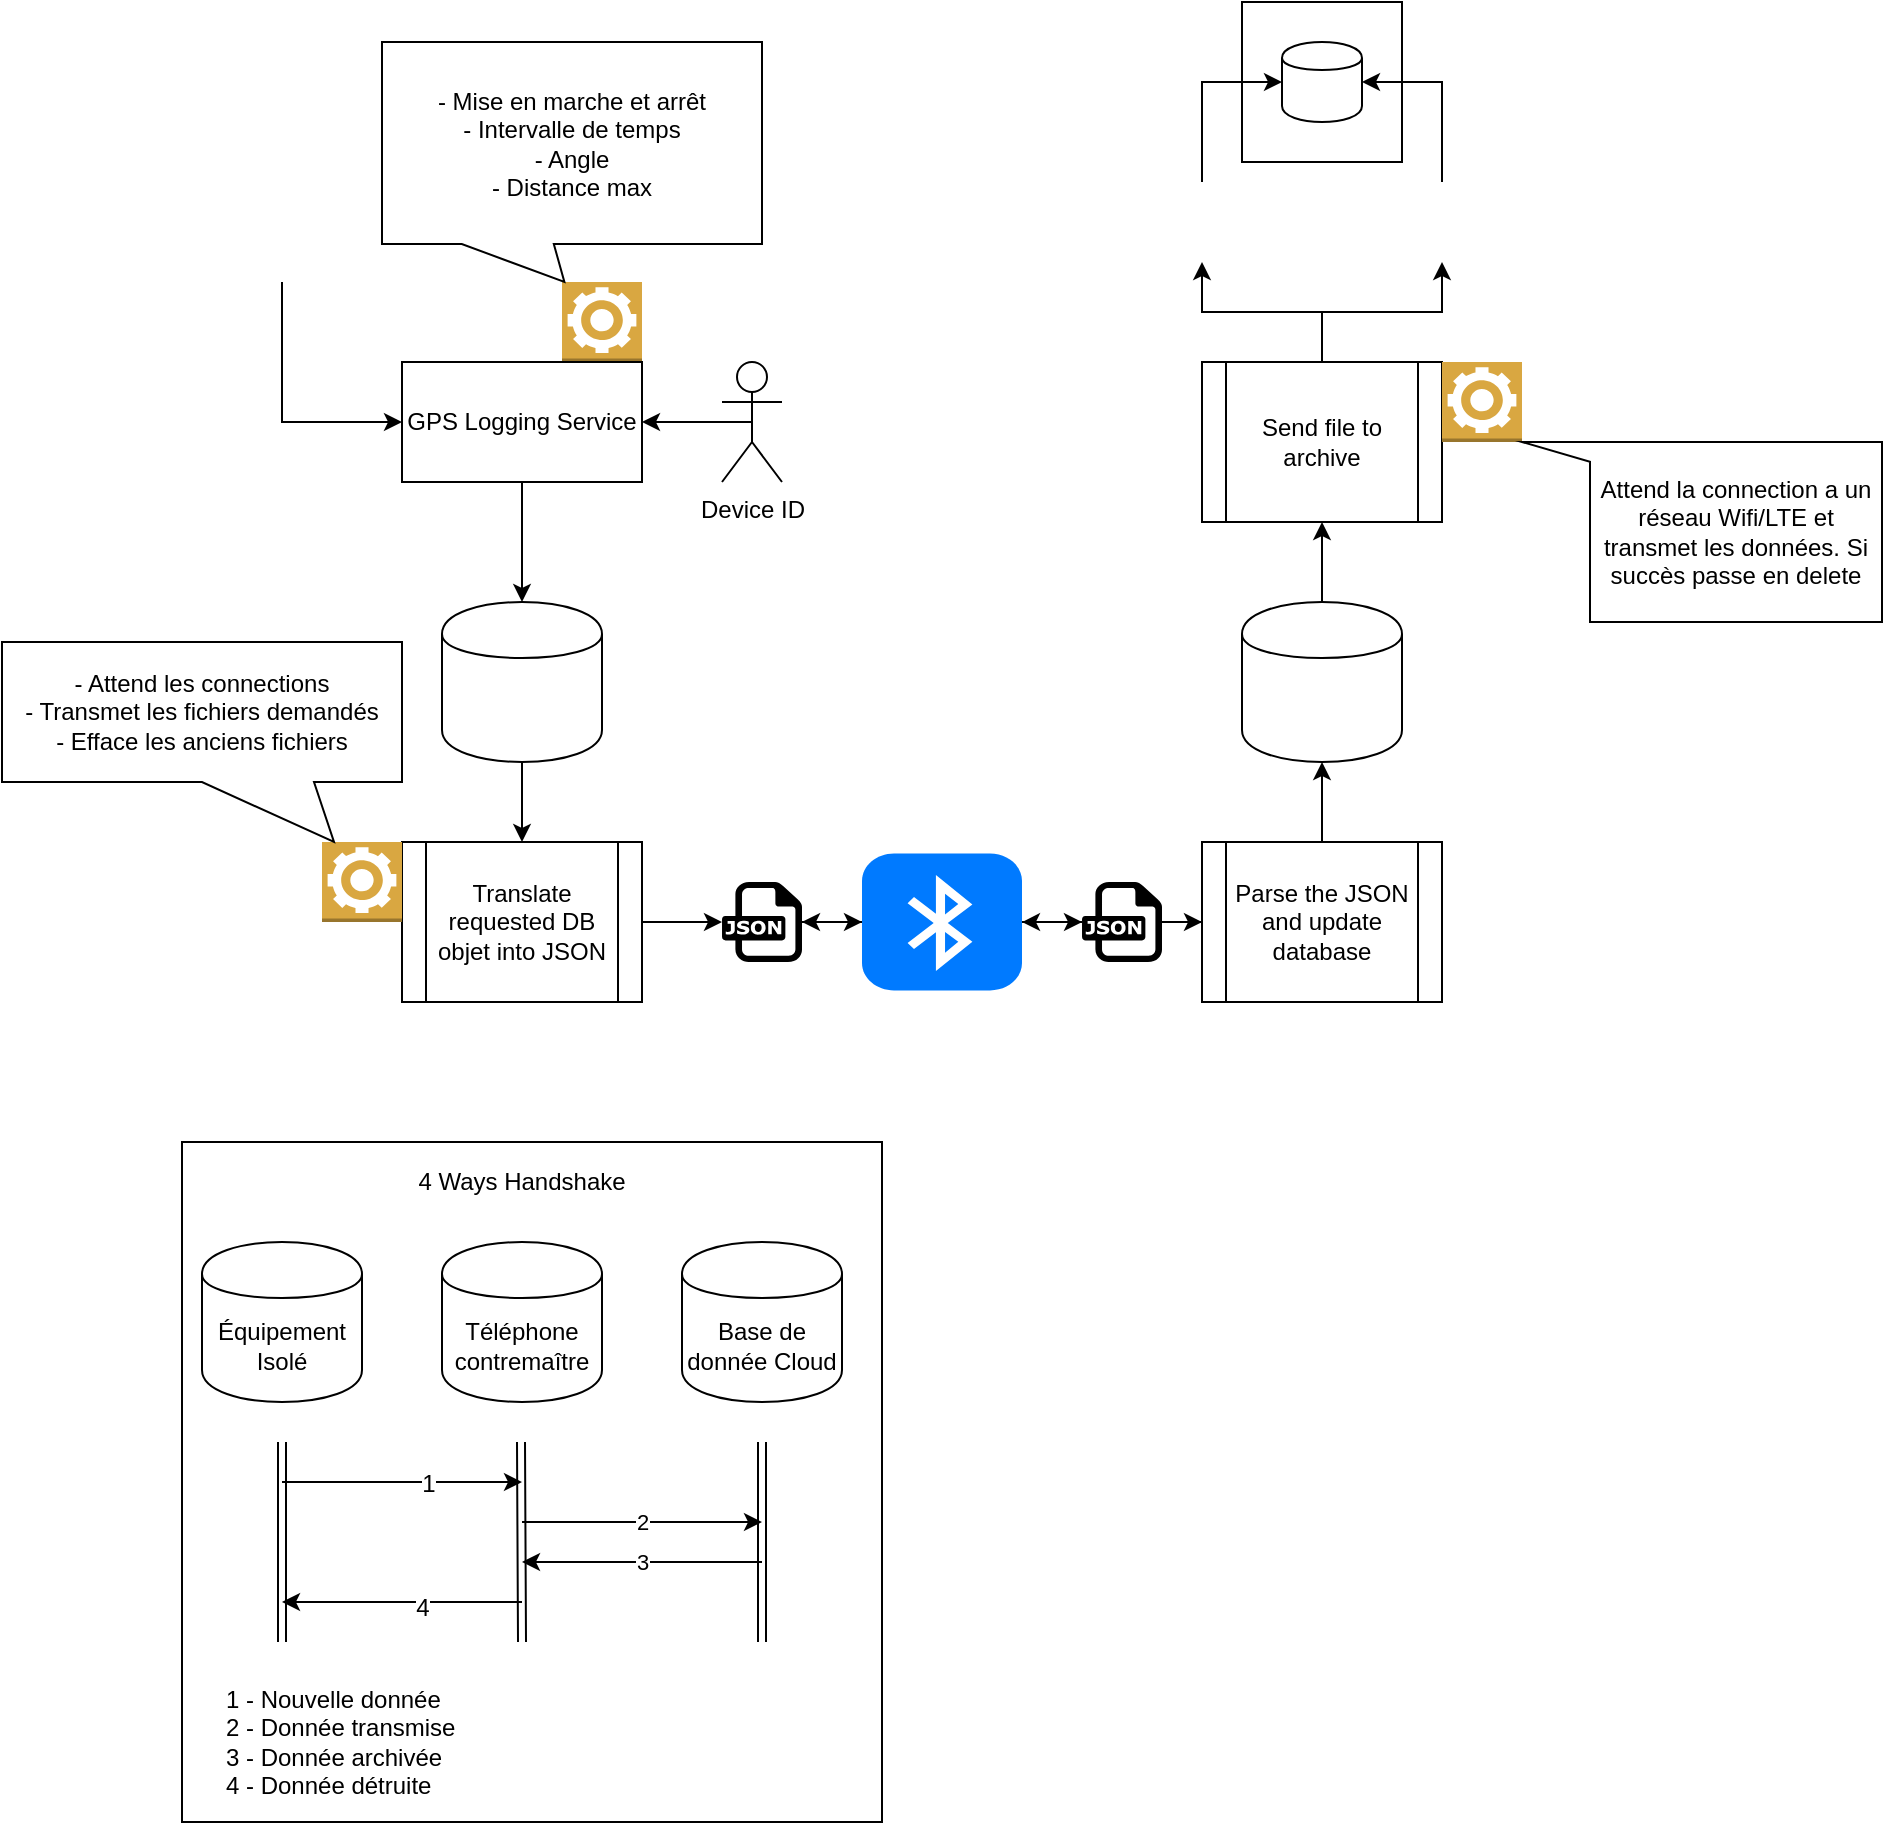 <mxfile version="12.6.2" type="device"><diagram id="C5RBs43oDa-KdzZeNtuy" name="Page-1"><mxGraphModel dx="2370" dy="1127" grid="1" gridSize="10" guides="1" tooltips="1" connect="1" arrows="1" fold="1" page="1" pageScale="1" pageWidth="827" pageHeight="1169" math="0" shadow="0"><root><mxCell id="WIyWlLk6GJQsqaUBKTNV-0"/><mxCell id="WIyWlLk6GJQsqaUBKTNV-1" parent="WIyWlLk6GJQsqaUBKTNV-0"/><mxCell id="kcO4bsq3GwulFdgYtT1H-53" value="" style="rounded=0;whiteSpace=wrap;html=1;" vertex="1" parent="WIyWlLk6GJQsqaUBKTNV-1"><mxGeometry x="110" y="630" width="350" height="340" as="geometry"/></mxCell><mxCell id="kcO4bsq3GwulFdgYtT1H-44" value="" style="whiteSpace=wrap;html=1;aspect=fixed;" vertex="1" parent="WIyWlLk6GJQsqaUBKTNV-1"><mxGeometry x="640" y="60" width="80" height="80" as="geometry"/></mxCell><mxCell id="kcO4bsq3GwulFdgYtT1H-3" style="edgeStyle=orthogonalEdgeStyle;rounded=0;orthogonalLoop=1;jettySize=auto;html=1;exitX=0.5;exitY=1;exitDx=0;exitDy=0;entryX=0;entryY=0.5;entryDx=0;entryDy=0;" edge="1" parent="WIyWlLk6GJQsqaUBKTNV-1" source="kcO4bsq3GwulFdgYtT1H-0" target="kcO4bsq3GwulFdgYtT1H-2"><mxGeometry relative="1" as="geometry"/></mxCell><mxCell id="kcO4bsq3GwulFdgYtT1H-0" value="" style="shape=image;html=1;verticalAlign=top;verticalLabelPosition=bottom;labelBackgroundColor=#ffffff;imageAspect=0;aspect=fixed;image=https://cdn3.iconfinder.com/data/icons/free-multimedia-line/128/multimedia-15-128.png" vertex="1" parent="WIyWlLk6GJQsqaUBKTNV-1"><mxGeometry x="120" y="120" width="80" height="80" as="geometry"/></mxCell><mxCell id="kcO4bsq3GwulFdgYtT1H-1" value="" style="outlineConnect=0;dashed=0;verticalLabelPosition=bottom;verticalAlign=top;align=center;html=1;shape=mxgraph.aws3.worker;fillColor=#D9A741;gradientColor=none;" vertex="1" parent="WIyWlLk6GJQsqaUBKTNV-1"><mxGeometry x="300" y="200" width="40" height="40" as="geometry"/></mxCell><mxCell id="kcO4bsq3GwulFdgYtT1H-7" style="edgeStyle=orthogonalEdgeStyle;rounded=0;orthogonalLoop=1;jettySize=auto;html=1;exitX=0.5;exitY=1;exitDx=0;exitDy=0;entryX=0.5;entryY=0;entryDx=0;entryDy=0;" edge="1" parent="WIyWlLk6GJQsqaUBKTNV-1" source="kcO4bsq3GwulFdgYtT1H-2" target="kcO4bsq3GwulFdgYtT1H-6"><mxGeometry relative="1" as="geometry"/></mxCell><mxCell id="kcO4bsq3GwulFdgYtT1H-2" value="GPS Logging Service" style="rounded=0;whiteSpace=wrap;html=1;" vertex="1" parent="WIyWlLk6GJQsqaUBKTNV-1"><mxGeometry x="220" y="240" width="120" height="60" as="geometry"/></mxCell><mxCell id="kcO4bsq3GwulFdgYtT1H-5" style="edgeStyle=orthogonalEdgeStyle;rounded=0;orthogonalLoop=1;jettySize=auto;html=1;exitX=0.5;exitY=0.5;exitDx=0;exitDy=0;exitPerimeter=0;entryX=1;entryY=0.5;entryDx=0;entryDy=0;" edge="1" parent="WIyWlLk6GJQsqaUBKTNV-1" source="kcO4bsq3GwulFdgYtT1H-4" target="kcO4bsq3GwulFdgYtT1H-2"><mxGeometry relative="1" as="geometry"/></mxCell><mxCell id="kcO4bsq3GwulFdgYtT1H-4" value="&lt;div&gt;Device ID&lt;/div&gt;" style="shape=umlActor;verticalLabelPosition=bottom;labelBackgroundColor=#ffffff;verticalAlign=top;html=1;outlineConnect=0;" vertex="1" parent="WIyWlLk6GJQsqaUBKTNV-1"><mxGeometry x="380" y="240" width="30" height="60" as="geometry"/></mxCell><mxCell id="kcO4bsq3GwulFdgYtT1H-10" style="edgeStyle=orthogonalEdgeStyle;rounded=0;orthogonalLoop=1;jettySize=auto;html=1;exitX=0.5;exitY=1;exitDx=0;exitDy=0;entryX=0.5;entryY=0;entryDx=0;entryDy=0;" edge="1" parent="WIyWlLk6GJQsqaUBKTNV-1" source="kcO4bsq3GwulFdgYtT1H-6" target="kcO4bsq3GwulFdgYtT1H-9"><mxGeometry relative="1" as="geometry"/></mxCell><mxCell id="kcO4bsq3GwulFdgYtT1H-6" value="" style="shape=cylinder;whiteSpace=wrap;html=1;boundedLbl=1;backgroundOutline=1;" vertex="1" parent="WIyWlLk6GJQsqaUBKTNV-1"><mxGeometry x="240" y="360" width="80" height="80" as="geometry"/></mxCell><mxCell id="kcO4bsq3GwulFdgYtT1H-13" style="edgeStyle=orthogonalEdgeStyle;rounded=0;orthogonalLoop=1;jettySize=auto;html=1;exitX=1;exitY=0.5;exitDx=0;exitDy=0;" edge="1" parent="WIyWlLk6GJQsqaUBKTNV-1" source="kcO4bsq3GwulFdgYtT1H-9" target="kcO4bsq3GwulFdgYtT1H-11"><mxGeometry relative="1" as="geometry"/></mxCell><mxCell id="kcO4bsq3GwulFdgYtT1H-9" value="Translate requested DB objet into JSON" style="shape=process;whiteSpace=wrap;html=1;backgroundOutline=1;" vertex="1" parent="WIyWlLk6GJQsqaUBKTNV-1"><mxGeometry x="220" y="480" width="120" height="80" as="geometry"/></mxCell><mxCell id="kcO4bsq3GwulFdgYtT1H-14" style="edgeStyle=orthogonalEdgeStyle;rounded=0;orthogonalLoop=1;jettySize=auto;html=1;" edge="1" parent="WIyWlLk6GJQsqaUBKTNV-1" source="kcO4bsq3GwulFdgYtT1H-11"><mxGeometry relative="1" as="geometry"><mxPoint x="450" y="520" as="targetPoint"/></mxGeometry></mxCell><mxCell id="kcO4bsq3GwulFdgYtT1H-11" value="" style="dashed=0;outlineConnect=0;html=1;align=center;labelPosition=center;verticalLabelPosition=bottom;verticalAlign=top;shape=mxgraph.weblogos.json" vertex="1" parent="WIyWlLk6GJQsqaUBKTNV-1"><mxGeometry x="380" y="500" width="40" height="40" as="geometry"/></mxCell><mxCell id="kcO4bsq3GwulFdgYtT1H-15" style="edgeStyle=orthogonalEdgeStyle;rounded=0;orthogonalLoop=1;jettySize=auto;html=1;exitX=0;exitY=0.5;exitDx=0;exitDy=0;" edge="1" parent="WIyWlLk6GJQsqaUBKTNV-1"><mxGeometry relative="1" as="geometry"><mxPoint x="450" y="520" as="targetPoint"/><mxPoint x="450" y="520" as="sourcePoint"/></mxGeometry></mxCell><mxCell id="kcO4bsq3GwulFdgYtT1H-24" style="edgeStyle=orthogonalEdgeStyle;rounded=0;orthogonalLoop=1;jettySize=auto;html=1;" edge="1" parent="WIyWlLk6GJQsqaUBKTNV-1" source="kcO4bsq3GwulFdgYtT1H-28" target="kcO4bsq3GwulFdgYtT1H-22"><mxGeometry relative="1" as="geometry"><mxPoint x="530" y="520" as="sourcePoint"/></mxGeometry></mxCell><mxCell id="kcO4bsq3GwulFdgYtT1H-18" value="" style="outlineConnect=0;dashed=0;verticalLabelPosition=bottom;verticalAlign=top;align=center;html=1;shape=mxgraph.aws3.worker;fillColor=#D9A741;gradientColor=none;" vertex="1" parent="WIyWlLk6GJQsqaUBKTNV-1"><mxGeometry x="180" y="480" width="40" height="40" as="geometry"/></mxCell><mxCell id="kcO4bsq3GwulFdgYtT1H-19" value="&lt;div&gt;- Mise en marche et arrêt&lt;/div&gt;&lt;div&gt;- Intervalle de temps&lt;/div&gt;&lt;div&gt;- Angle&lt;/div&gt;&lt;div&gt;- Distance max&lt;/div&gt;" style="shape=callout;whiteSpace=wrap;html=1;perimeter=calloutPerimeter;position2=0.48;direction=east;size=19;position=0.21;base=46;" vertex="1" parent="WIyWlLk6GJQsqaUBKTNV-1"><mxGeometry x="210" y="80" width="190" height="120" as="geometry"/></mxCell><mxCell id="kcO4bsq3GwulFdgYtT1H-21" value="&lt;div&gt;- Attend les connections&lt;/div&gt;&lt;div&gt;- Transmet les fichiers demandés&lt;/div&gt;&lt;div&gt;- Efface les anciens fichiers&lt;br&gt;&lt;/div&gt;" style="shape=callout;whiteSpace=wrap;html=1;perimeter=calloutPerimeter;direction=east;position2=0.83;base=56;" vertex="1" parent="WIyWlLk6GJQsqaUBKTNV-1"><mxGeometry x="20" y="380" width="200" height="100" as="geometry"/></mxCell><mxCell id="kcO4bsq3GwulFdgYtT1H-26" style="edgeStyle=orthogonalEdgeStyle;rounded=0;orthogonalLoop=1;jettySize=auto;html=1;entryX=0;entryY=0.5;entryDx=0;entryDy=0;" edge="1" parent="WIyWlLk6GJQsqaUBKTNV-1" source="kcO4bsq3GwulFdgYtT1H-22" target="kcO4bsq3GwulFdgYtT1H-25"><mxGeometry relative="1" as="geometry"/></mxCell><mxCell id="kcO4bsq3GwulFdgYtT1H-32" style="edgeStyle=orthogonalEdgeStyle;rounded=0;orthogonalLoop=1;jettySize=auto;html=1;" edge="1" parent="WIyWlLk6GJQsqaUBKTNV-1" source="kcO4bsq3GwulFdgYtT1H-22" target="kcO4bsq3GwulFdgYtT1H-28"><mxGeometry relative="1" as="geometry"/></mxCell><mxCell id="kcO4bsq3GwulFdgYtT1H-22" value="" style="dashed=0;outlineConnect=0;html=1;align=center;labelPosition=center;verticalLabelPosition=bottom;verticalAlign=top;shape=mxgraph.weblogos.json" vertex="1" parent="WIyWlLk6GJQsqaUBKTNV-1"><mxGeometry x="560" y="500" width="40" height="40" as="geometry"/></mxCell><mxCell id="kcO4bsq3GwulFdgYtT1H-34" style="edgeStyle=orthogonalEdgeStyle;rounded=0;orthogonalLoop=1;jettySize=auto;html=1;exitX=0.5;exitY=0;exitDx=0;exitDy=0;entryX=0.5;entryY=1;entryDx=0;entryDy=0;" edge="1" parent="WIyWlLk6GJQsqaUBKTNV-1" source="kcO4bsq3GwulFdgYtT1H-25" target="kcO4bsq3GwulFdgYtT1H-27"><mxGeometry relative="1" as="geometry"/></mxCell><mxCell id="kcO4bsq3GwulFdgYtT1H-25" value="Parse the JSON and update database" style="shape=process;whiteSpace=wrap;html=1;backgroundOutline=1;" vertex="1" parent="WIyWlLk6GJQsqaUBKTNV-1"><mxGeometry x="620" y="480" width="120" height="80" as="geometry"/></mxCell><mxCell id="kcO4bsq3GwulFdgYtT1H-35" style="edgeStyle=orthogonalEdgeStyle;rounded=0;orthogonalLoop=1;jettySize=auto;html=1;exitX=0.5;exitY=0;exitDx=0;exitDy=0;entryX=0.5;entryY=1;entryDx=0;entryDy=0;" edge="1" parent="WIyWlLk6GJQsqaUBKTNV-1" source="kcO4bsq3GwulFdgYtT1H-27" target="kcO4bsq3GwulFdgYtT1H-33"><mxGeometry relative="1" as="geometry"/></mxCell><mxCell id="kcO4bsq3GwulFdgYtT1H-27" value="" style="shape=cylinder;whiteSpace=wrap;html=1;boundedLbl=1;backgroundOutline=1;" vertex="1" parent="WIyWlLk6GJQsqaUBKTNV-1"><mxGeometry x="640" y="360" width="80" height="80" as="geometry"/></mxCell><mxCell id="kcO4bsq3GwulFdgYtT1H-29" value="" style="edgeStyle=orthogonalEdgeStyle;rounded=0;orthogonalLoop=1;jettySize=auto;html=1;" edge="1" parent="WIyWlLk6GJQsqaUBKTNV-1" source="kcO4bsq3GwulFdgYtT1H-28" target="kcO4bsq3GwulFdgYtT1H-11"><mxGeometry relative="1" as="geometry"/></mxCell><mxCell id="kcO4bsq3GwulFdgYtT1H-28" value="" style="html=1;strokeWidth=1;shadow=0;dashed=0;shape=mxgraph.ios7.misc.bluetooth;fillColor=#007AFF;strokeColor=none;buttonText=;strokeColor2=#222222;fontColor=#222222;fontSize=8;verticalLabelPosition=bottom;verticalAlign=top;align=center;" vertex="1" parent="WIyWlLk6GJQsqaUBKTNV-1"><mxGeometry x="450" y="485.75" width="80" height="68.5" as="geometry"/></mxCell><mxCell id="kcO4bsq3GwulFdgYtT1H-39" style="edgeStyle=orthogonalEdgeStyle;rounded=0;orthogonalLoop=1;jettySize=auto;html=1;entryX=0.5;entryY=1;entryDx=0;entryDy=0;" edge="1" parent="WIyWlLk6GJQsqaUBKTNV-1" source="kcO4bsq3GwulFdgYtT1H-33" target="kcO4bsq3GwulFdgYtT1H-37"><mxGeometry relative="1" as="geometry"/></mxCell><mxCell id="kcO4bsq3GwulFdgYtT1H-41" style="edgeStyle=orthogonalEdgeStyle;rounded=0;orthogonalLoop=1;jettySize=auto;html=1;" edge="1" parent="WIyWlLk6GJQsqaUBKTNV-1" source="kcO4bsq3GwulFdgYtT1H-33" target="kcO4bsq3GwulFdgYtT1H-36"><mxGeometry relative="1" as="geometry"/></mxCell><mxCell id="kcO4bsq3GwulFdgYtT1H-33" value="Send file to archive" style="shape=process;whiteSpace=wrap;html=1;backgroundOutline=1;" vertex="1" parent="WIyWlLk6GJQsqaUBKTNV-1"><mxGeometry x="620" y="240" width="120" height="80" as="geometry"/></mxCell><mxCell id="kcO4bsq3GwulFdgYtT1H-42" style="edgeStyle=orthogonalEdgeStyle;rounded=0;orthogonalLoop=1;jettySize=auto;html=1;exitX=0.5;exitY=0;exitDx=0;exitDy=0;entryX=1;entryY=0.5;entryDx=0;entryDy=0;" edge="1" parent="WIyWlLk6GJQsqaUBKTNV-1" source="kcO4bsq3GwulFdgYtT1H-36" target="kcO4bsq3GwulFdgYtT1H-38"><mxGeometry relative="1" as="geometry"/></mxCell><mxCell id="kcO4bsq3GwulFdgYtT1H-36" value="" style="shape=image;html=1;verticalAlign=top;verticalLabelPosition=bottom;labelBackgroundColor=#ffffff;imageAspect=0;aspect=fixed;image=https://cdn1.iconfinder.com/data/icons/ios-11-glyphs/30/cellular_network-128.png" vertex="1" parent="WIyWlLk6GJQsqaUBKTNV-1"><mxGeometry x="720" y="150" width="40" height="40" as="geometry"/></mxCell><mxCell id="kcO4bsq3GwulFdgYtT1H-40" style="edgeStyle=orthogonalEdgeStyle;rounded=0;orthogonalLoop=1;jettySize=auto;html=1;exitX=0.5;exitY=0;exitDx=0;exitDy=0;entryX=0;entryY=0.5;entryDx=0;entryDy=0;" edge="1" parent="WIyWlLk6GJQsqaUBKTNV-1" source="kcO4bsq3GwulFdgYtT1H-37" target="kcO4bsq3GwulFdgYtT1H-38"><mxGeometry relative="1" as="geometry"/></mxCell><mxCell id="kcO4bsq3GwulFdgYtT1H-37" value="" style="shape=image;html=1;verticalAlign=top;verticalLabelPosition=bottom;labelBackgroundColor=#ffffff;imageAspect=0;aspect=fixed;image=https://cdn4.iconfinder.com/data/icons/vecico-connectivity/288/wifi_Symbol-128.png" vertex="1" parent="WIyWlLk6GJQsqaUBKTNV-1"><mxGeometry x="600" y="150" width="40" height="40" as="geometry"/></mxCell><mxCell id="kcO4bsq3GwulFdgYtT1H-38" value="" style="shape=cylinder;whiteSpace=wrap;html=1;boundedLbl=1;backgroundOutline=1;" vertex="1" parent="WIyWlLk6GJQsqaUBKTNV-1"><mxGeometry x="660" y="80" width="40" height="40" as="geometry"/></mxCell><mxCell id="kcO4bsq3GwulFdgYtT1H-45" value="" style="outlineConnect=0;dashed=0;verticalLabelPosition=bottom;verticalAlign=top;align=center;html=1;shape=mxgraph.aws3.worker;fillColor=#D9A741;gradientColor=none;" vertex="1" parent="WIyWlLk6GJQsqaUBKTNV-1"><mxGeometry x="740" y="240" width="40" height="40" as="geometry"/></mxCell><mxCell id="kcO4bsq3GwulFdgYtT1H-46" value="&lt;div&gt;Attend la connection a un réseau Wifi/LTE et transmet les données. Si succès passe en delete&lt;br&gt;&lt;/div&gt;" style="shape=callout;whiteSpace=wrap;html=1;perimeter=calloutPerimeter;direction=north;position2=1;base=56;size=34;position=0.89;flipV=0;flipH=1;" vertex="1" parent="WIyWlLk6GJQsqaUBKTNV-1"><mxGeometry x="780" y="280" width="180" height="90" as="geometry"/></mxCell><mxCell id="kcO4bsq3GwulFdgYtT1H-49" value="Équipement Isolé" style="shape=cylinder;whiteSpace=wrap;html=1;boundedLbl=1;backgroundOutline=1;" vertex="1" parent="WIyWlLk6GJQsqaUBKTNV-1"><mxGeometry x="120" y="680" width="80" height="80" as="geometry"/></mxCell><mxCell id="kcO4bsq3GwulFdgYtT1H-50" value="Téléphone contremaître" style="shape=cylinder;whiteSpace=wrap;html=1;boundedLbl=1;backgroundOutline=1;" vertex="1" parent="WIyWlLk6GJQsqaUBKTNV-1"><mxGeometry x="240" y="680" width="80" height="80" as="geometry"/></mxCell><mxCell id="kcO4bsq3GwulFdgYtT1H-51" value="Base de donnée Cloud" style="shape=cylinder;whiteSpace=wrap;html=1;boundedLbl=1;backgroundOutline=1;" vertex="1" parent="WIyWlLk6GJQsqaUBKTNV-1"><mxGeometry x="360" y="680" width="80" height="80" as="geometry"/></mxCell><mxCell id="kcO4bsq3GwulFdgYtT1H-52" value="4 Ways Handshake" style="text;html=1;strokeColor=none;fillColor=none;align=center;verticalAlign=middle;whiteSpace=wrap;rounded=0;" vertex="1" parent="WIyWlLk6GJQsqaUBKTNV-1"><mxGeometry x="120" y="640" width="320" height="20" as="geometry"/></mxCell><mxCell id="kcO4bsq3GwulFdgYtT1H-55" value="" style="endArrow=classic;html=1;" edge="1" parent="WIyWlLk6GJQsqaUBKTNV-1"><mxGeometry width="50" height="50" relative="1" as="geometry"><mxPoint x="160" y="800" as="sourcePoint"/><mxPoint x="280" y="800" as="targetPoint"/></mxGeometry></mxCell><mxCell id="kcO4bsq3GwulFdgYtT1H-64" value="1" style="text;html=1;align=center;verticalAlign=middle;resizable=0;points=[];labelBackgroundColor=#ffffff;" vertex="1" connectable="0" parent="kcO4bsq3GwulFdgYtT1H-55"><mxGeometry x="0.217" y="-1" relative="1" as="geometry"><mxPoint as="offset"/></mxGeometry></mxCell><mxCell id="kcO4bsq3GwulFdgYtT1H-58" value="" style="shape=link;html=1;" edge="1" parent="WIyWlLk6GJQsqaUBKTNV-1"><mxGeometry width="50" height="50" relative="1" as="geometry"><mxPoint x="160" y="880" as="sourcePoint"/><mxPoint x="160" y="780" as="targetPoint"/></mxGeometry></mxCell><mxCell id="kcO4bsq3GwulFdgYtT1H-59" value="" style="shape=link;html=1;" edge="1" parent="WIyWlLk6GJQsqaUBKTNV-1"><mxGeometry width="50" height="50" relative="1" as="geometry"><mxPoint x="280" y="880" as="sourcePoint"/><mxPoint x="279.5" y="780" as="targetPoint"/></mxGeometry></mxCell><mxCell id="kcO4bsq3GwulFdgYtT1H-60" value="" style="shape=link;html=1;" edge="1" parent="WIyWlLk6GJQsqaUBKTNV-1"><mxGeometry width="50" height="50" relative="1" as="geometry"><mxPoint x="400" y="880" as="sourcePoint"/><mxPoint x="400" y="780" as="targetPoint"/></mxGeometry></mxCell><mxCell id="kcO4bsq3GwulFdgYtT1H-61" value="2" style="endArrow=classic;html=1;" edge="1" parent="WIyWlLk6GJQsqaUBKTNV-1"><mxGeometry width="50" height="50" relative="1" as="geometry"><mxPoint x="280" y="820" as="sourcePoint"/><mxPoint x="400" y="820" as="targetPoint"/></mxGeometry></mxCell><mxCell id="kcO4bsq3GwulFdgYtT1H-62" value="3" style="endArrow=classic;html=1;" edge="1" parent="WIyWlLk6GJQsqaUBKTNV-1"><mxGeometry width="50" height="50" relative="1" as="geometry"><mxPoint x="400" y="840" as="sourcePoint"/><mxPoint x="280" y="840" as="targetPoint"/></mxGeometry></mxCell><mxCell id="kcO4bsq3GwulFdgYtT1H-63" value="" style="endArrow=classic;html=1;" edge="1" parent="WIyWlLk6GJQsqaUBKTNV-1"><mxGeometry width="50" height="50" relative="1" as="geometry"><mxPoint x="280" y="860" as="sourcePoint"/><mxPoint x="160" y="860" as="targetPoint"/></mxGeometry></mxCell><mxCell id="kcO4bsq3GwulFdgYtT1H-66" value="4" style="text;html=1;align=center;verticalAlign=middle;resizable=0;points=[];labelBackgroundColor=#ffffff;" vertex="1" connectable="0" parent="kcO4bsq3GwulFdgYtT1H-63"><mxGeometry x="-0.167" y="3" relative="1" as="geometry"><mxPoint as="offset"/></mxGeometry></mxCell><mxCell id="kcO4bsq3GwulFdgYtT1H-67" value="&lt;div align=&quot;left&quot;&gt;1 - Nouvelle donnée&lt;/div&gt;&lt;div align=&quot;left&quot;&gt;2 - Donnée transmise&lt;/div&gt;&lt;div align=&quot;left&quot;&gt;3 - Donnée archivée&lt;/div&gt;&lt;div align=&quot;left&quot;&gt;4 - Donnée détruite&lt;br&gt;&lt;/div&gt;" style="text;html=1;strokeColor=none;fillColor=none;align=left;verticalAlign=middle;whiteSpace=wrap;rounded=0;" vertex="1" parent="WIyWlLk6GJQsqaUBKTNV-1"><mxGeometry x="130" y="900" width="300" height="60" as="geometry"/></mxCell></root></mxGraphModel></diagram></mxfile>